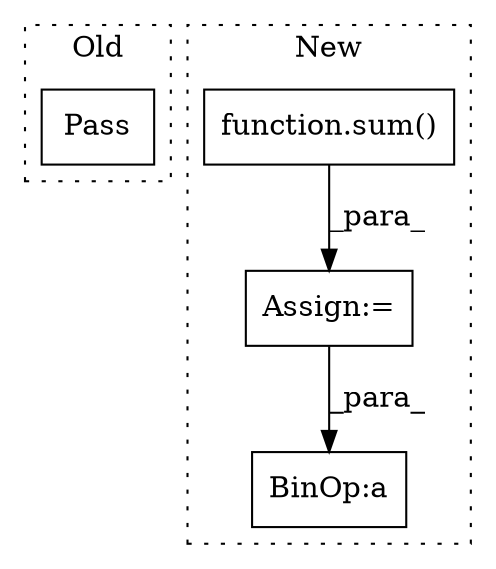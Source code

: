 digraph G {
subgraph cluster0 {
1 [label="Pass" a="62" s="842" l="4" shape="box"];
label = "Old";
style="dotted";
}
subgraph cluster1 {
2 [label="function.sum()" a="75" s="2645,2650" l="4,49" shape="box"];
3 [label="BinOp:a" a="82" s="2739" l="3" shape="box"];
4 [label="Assign:=" a="68" s="2642" l="3" shape="box"];
label = "New";
style="dotted";
}
2 -> 4 [label="_para_"];
4 -> 3 [label="_para_"];
}
